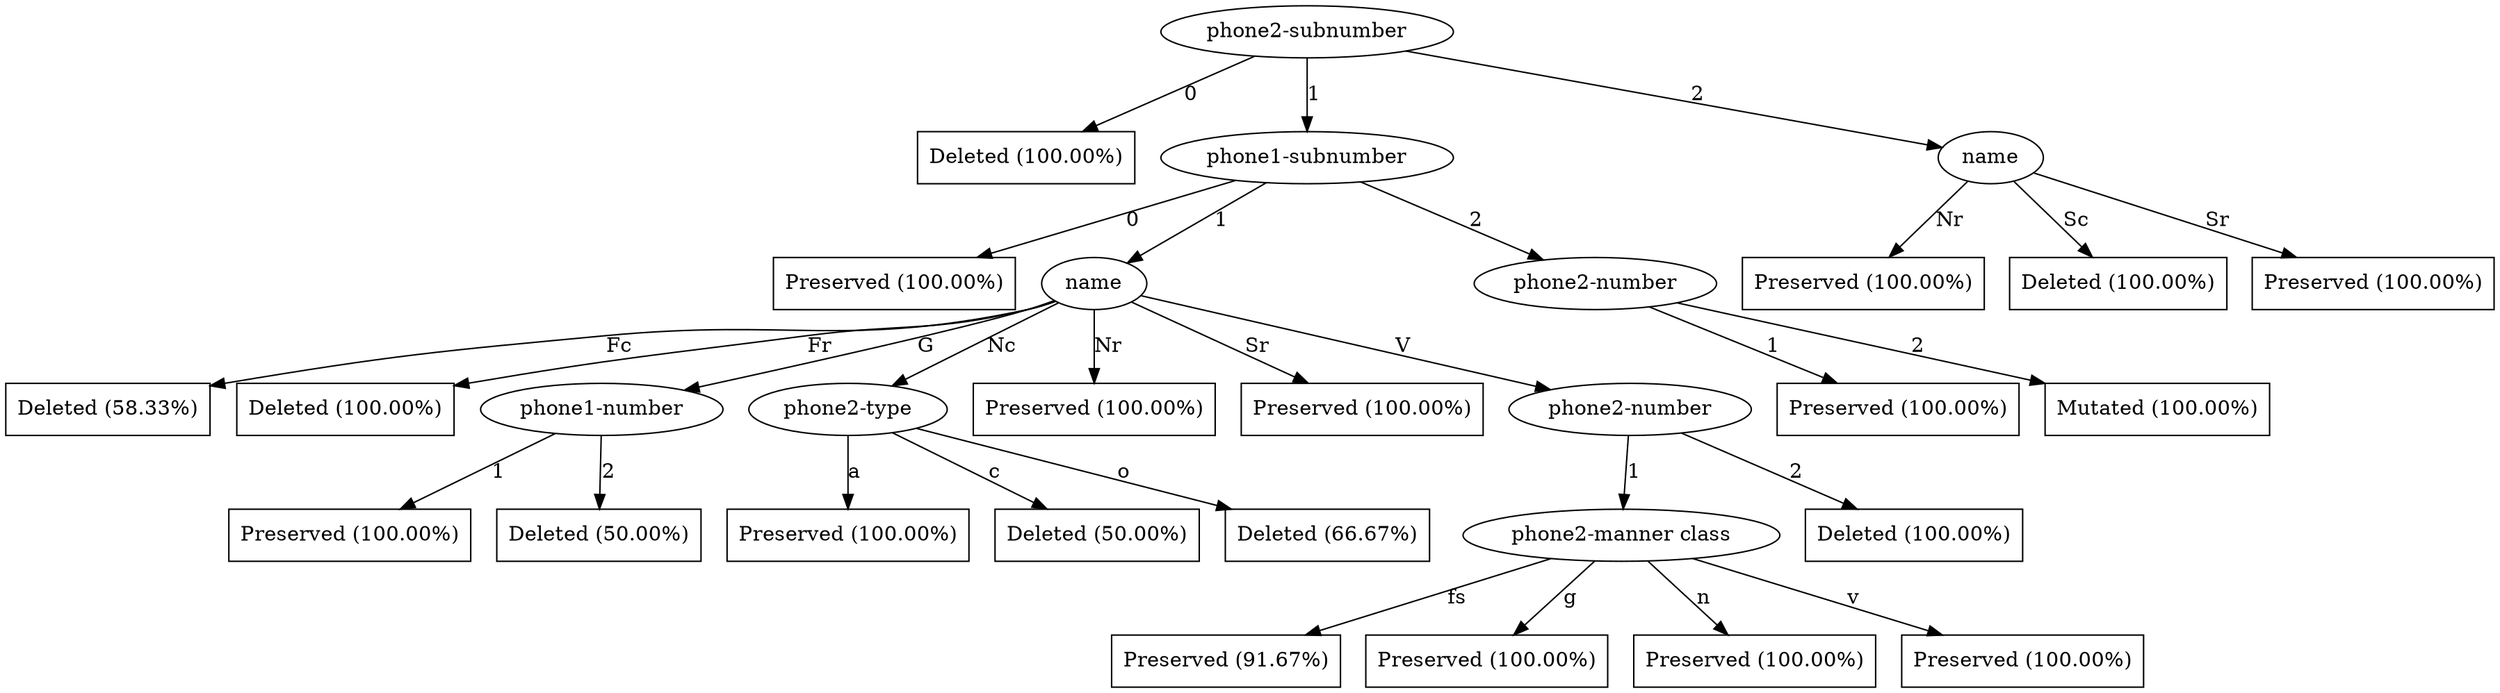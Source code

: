 digraph G {
"bg==" [ shape=ellipse label="phone2-subnumber"]
"bg==" -> "bi0w" [ label="0" ]
"bi0w" [ shape=box label="Deleted (100.00%)"]
"bg==" -> "bi0x" [ label="1" ]
"bi0x" [ shape=ellipse label="phone1-subnumber"]
"bi0x" -> "bi0xLTA=" [ label="0" ]
"bi0xLTA=" [ shape=box label="Preserved (100.00%)"]
"bi0x" -> "bi0xLTE=" [ label="1" ]
"bi0xLTE=" [ shape=ellipse label="name"]
"bi0xLTE=" -> "bi0xLTEtMA==" [ label="Fc" ]
"bi0xLTEtMA==" [ shape=box label="Deleted (58.33%)"]
"bi0xLTE=" -> "bi0xLTEtMQ==" [ label="Fr" ]
"bi0xLTEtMQ==" [ shape=box label="Deleted (100.00%)"]
"bi0xLTE=" -> "bi0xLTEtMg==" [ label="G" ]
"bi0xLTEtMg==" [ shape=ellipse label="phone1-number"]
"bi0xLTEtMg==" -> "bi0xLTEtMi0x" [ label="1" ]
"bi0xLTEtMi0x" [ shape=box label="Preserved (100.00%)"]
"bi0xLTEtMg==" -> "bi0xLTEtMi0y" [ label="2" ]
"bi0xLTEtMi0y" [ shape=box label="Deleted (50.00%)"]
"bi0xLTE=" -> "bi0xLTEtMw==" [ label="Nc" ]
"bi0xLTEtMw==" [ shape=ellipse label="phone2-type"]
"bi0xLTEtMw==" -> "bi0xLTEtMy0x" [ label="a" ]
"bi0xLTEtMy0x" [ shape=box label="Preserved (100.00%)"]
"bi0xLTEtMw==" -> "bi0xLTEtMy0y" [ label="c" ]
"bi0xLTEtMy0y" [ shape=box label="Deleted (50.00%)"]
"bi0xLTEtMw==" -> "bi0xLTEtMy00" [ label="o" ]
"bi0xLTEtMy00" [ shape=box label="Deleted (66.67%)"]
"bi0xLTE=" -> "bi0xLTEtNA==" [ label="Nr" ]
"bi0xLTEtNA==" [ shape=box label="Preserved (100.00%)"]
"bi0xLTE=" -> "bi0xLTEtNg==" [ label="Sr" ]
"bi0xLTEtNg==" [ shape=box label="Preserved (100.00%)"]
"bi0xLTE=" -> "bi0xLTEtNw==" [ label="V" ]
"bi0xLTEtNw==" [ shape=ellipse label="phone2-number"]
"bi0xLTEtNw==" -> "bi0xLTEtNy0x" [ label="1" ]
"bi0xLTEtNy0x" [ shape=ellipse label="phone2-manner class"]
"bi0xLTEtNy0x" -> "bi0xLTEtNy0xLTM=" [ label="fs" ]
"bi0xLTEtNy0xLTM=" [ shape=box label="Preserved (91.67%)"]
"bi0xLTEtNy0x" -> "bi0xLTEtNy0xLTU=" [ label="g" ]
"bi0xLTEtNy0xLTU=" [ shape=box label="Preserved (100.00%)"]
"bi0xLTEtNy0x" -> "bi0xLTEtNy0xLTY=" [ label="n" ]
"bi0xLTEtNy0xLTY=" [ shape=box label="Preserved (100.00%)"]
"bi0xLTEtNy0x" -> "bi0xLTEtNy0xLTg=" [ label="v" ]
"bi0xLTEtNy0xLTg=" [ shape=box label="Preserved (100.00%)"]
"bi0xLTEtNw==" -> "bi0xLTEtNy0y" [ label="2" ]
"bi0xLTEtNy0y" [ shape=box label="Deleted (100.00%)"]
"bi0x" -> "bi0xLTI=" [ label="2" ]
"bi0xLTI=" [ shape=ellipse label="phone2-number"]
"bi0xLTI=" -> "bi0xLTItMQ==" [ label="1" ]
"bi0xLTItMQ==" [ shape=box label="Preserved (100.00%)"]
"bi0xLTI=" -> "bi0xLTItMg==" [ label="2" ]
"bi0xLTItMg==" [ shape=box label="Mutated (100.00%)"]
"bg==" -> "bi0y" [ label="2" ]
"bi0y" [ shape=ellipse label="name"]
"bi0y" -> "bi0yLTQ=" [ label="Nr" ]
"bi0yLTQ=" [ shape=box label="Preserved (100.00%)"]
"bi0y" -> "bi0yLTU=" [ label="Sc" ]
"bi0yLTU=" [ shape=box label="Deleted (100.00%)"]
"bi0y" -> "bi0yLTY=" [ label="Sr" ]
"bi0yLTY=" [ shape=box label="Preserved (100.00%)"]
}
